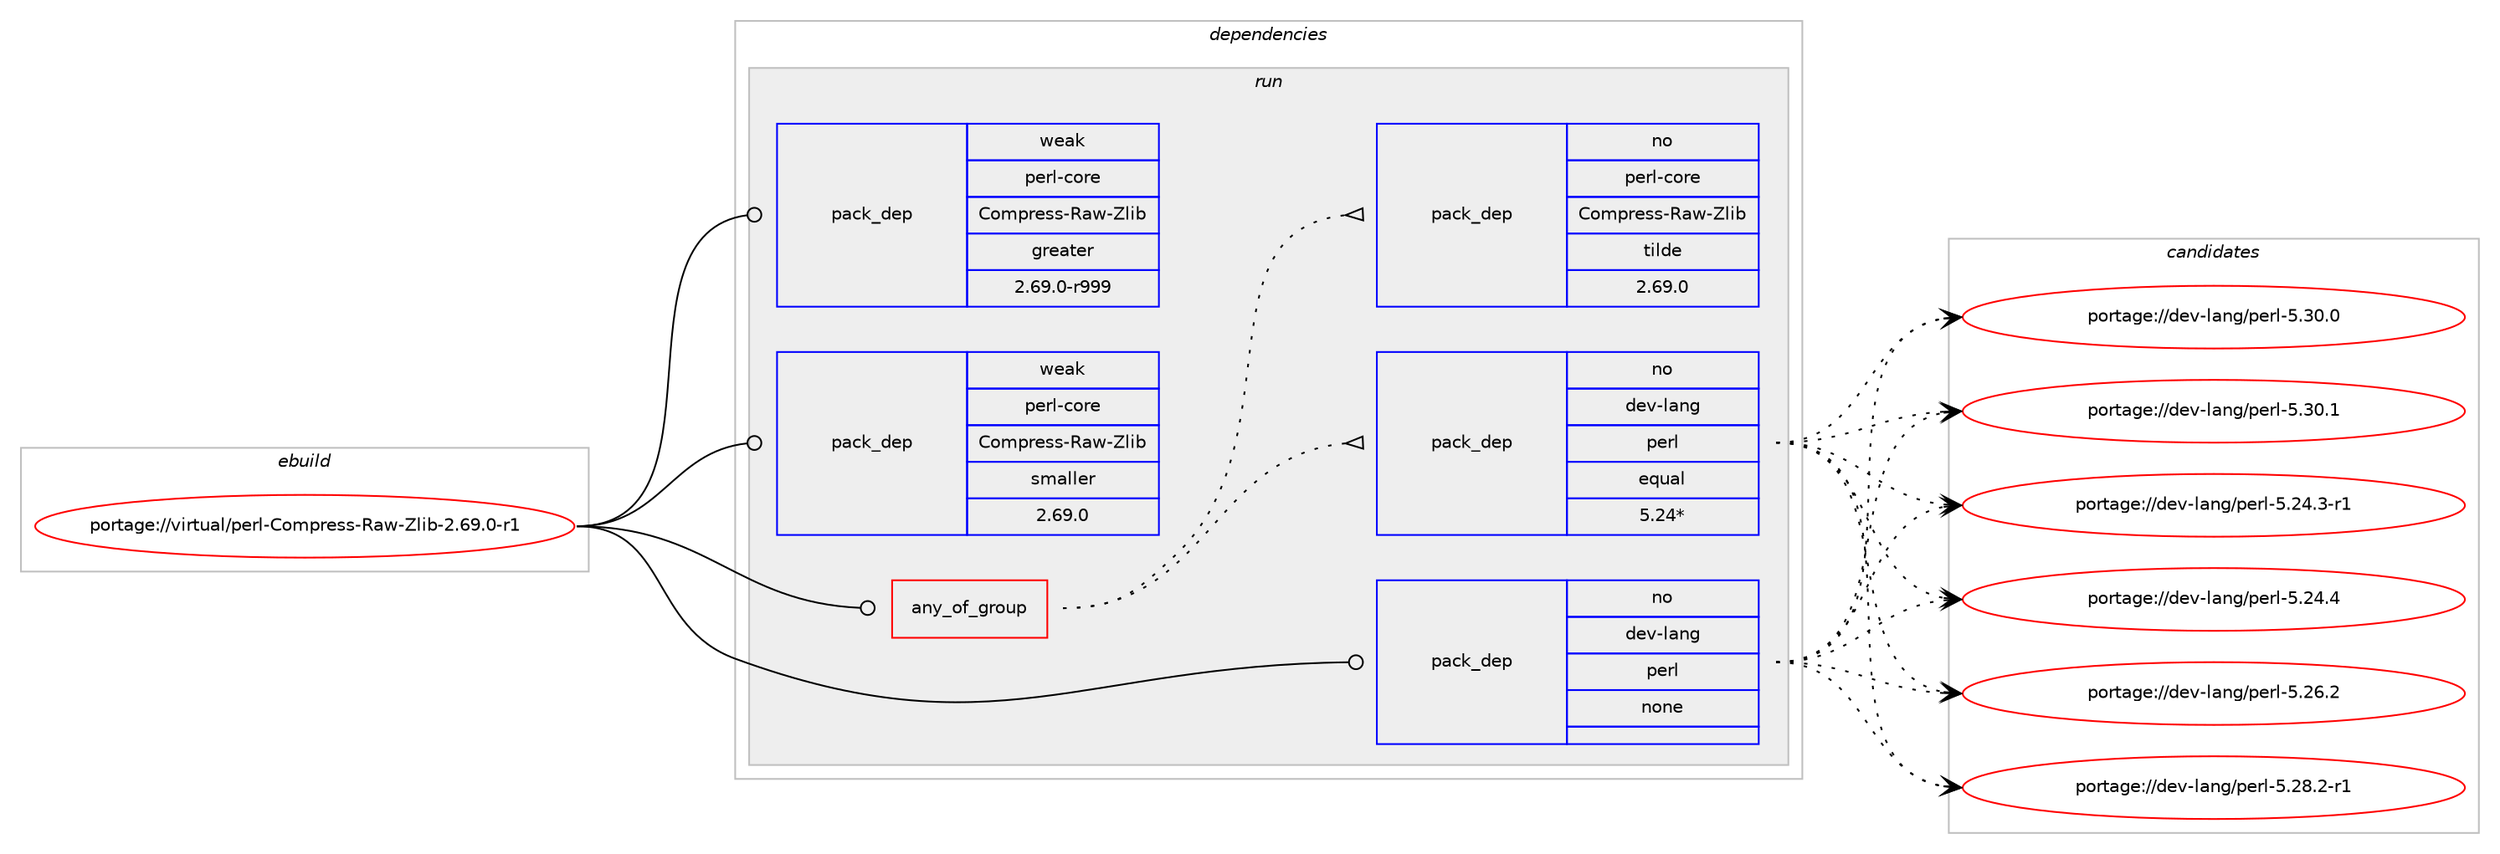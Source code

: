 digraph prolog {

# *************
# Graph options
# *************

newrank=true;
concentrate=true;
compound=true;
graph [rankdir=LR,fontname=Helvetica,fontsize=10,ranksep=1.5];#, ranksep=2.5, nodesep=0.2];
edge  [arrowhead=vee];
node  [fontname=Helvetica,fontsize=10];

# **********
# The ebuild
# **********

subgraph cluster_leftcol {
color=gray;
rank=same;
label=<<i>ebuild</i>>;
id [label="portage://virtual/perl-Compress-Raw-Zlib-2.69.0-r1", color=red, width=4, href="../virtual/perl-Compress-Raw-Zlib-2.69.0-r1.svg"];
}

# ****************
# The dependencies
# ****************

subgraph cluster_midcol {
color=gray;
label=<<i>dependencies</i>>;
subgraph cluster_compile {
fillcolor="#eeeeee";
style=filled;
label=<<i>compile</i>>;
}
subgraph cluster_compileandrun {
fillcolor="#eeeeee";
style=filled;
label=<<i>compile and run</i>>;
}
subgraph cluster_run {
fillcolor="#eeeeee";
style=filled;
label=<<i>run</i>>;
subgraph any7199 {
dependency434416 [label=<<TABLE BORDER="0" CELLBORDER="1" CELLSPACING="0" CELLPADDING="4"><TR><TD CELLPADDING="10">any_of_group</TD></TR></TABLE>>, shape=none, color=red];subgraph pack321953 {
dependency434417 [label=<<TABLE BORDER="0" CELLBORDER="1" CELLSPACING="0" CELLPADDING="4" WIDTH="220"><TR><TD ROWSPAN="6" CELLPADDING="30">pack_dep</TD></TR><TR><TD WIDTH="110">no</TD></TR><TR><TD>dev-lang</TD></TR><TR><TD>perl</TD></TR><TR><TD>equal</TD></TR><TR><TD>5.24*</TD></TR></TABLE>>, shape=none, color=blue];
}
dependency434416:e -> dependency434417:w [weight=20,style="dotted",arrowhead="oinv"];
subgraph pack321954 {
dependency434418 [label=<<TABLE BORDER="0" CELLBORDER="1" CELLSPACING="0" CELLPADDING="4" WIDTH="220"><TR><TD ROWSPAN="6" CELLPADDING="30">pack_dep</TD></TR><TR><TD WIDTH="110">no</TD></TR><TR><TD>perl-core</TD></TR><TR><TD>Compress-Raw-Zlib</TD></TR><TR><TD>tilde</TD></TR><TR><TD>2.69.0</TD></TR></TABLE>>, shape=none, color=blue];
}
dependency434416:e -> dependency434418:w [weight=20,style="dotted",arrowhead="oinv"];
}
id:e -> dependency434416:w [weight=20,style="solid",arrowhead="odot"];
subgraph pack321955 {
dependency434419 [label=<<TABLE BORDER="0" CELLBORDER="1" CELLSPACING="0" CELLPADDING="4" WIDTH="220"><TR><TD ROWSPAN="6" CELLPADDING="30">pack_dep</TD></TR><TR><TD WIDTH="110">no</TD></TR><TR><TD>dev-lang</TD></TR><TR><TD>perl</TD></TR><TR><TD>none</TD></TR><TR><TD></TD></TR></TABLE>>, shape=none, color=blue];
}
id:e -> dependency434419:w [weight=20,style="solid",arrowhead="odot"];
subgraph pack321956 {
dependency434420 [label=<<TABLE BORDER="0" CELLBORDER="1" CELLSPACING="0" CELLPADDING="4" WIDTH="220"><TR><TD ROWSPAN="6" CELLPADDING="30">pack_dep</TD></TR><TR><TD WIDTH="110">weak</TD></TR><TR><TD>perl-core</TD></TR><TR><TD>Compress-Raw-Zlib</TD></TR><TR><TD>greater</TD></TR><TR><TD>2.69.0-r999</TD></TR></TABLE>>, shape=none, color=blue];
}
id:e -> dependency434420:w [weight=20,style="solid",arrowhead="odot"];
subgraph pack321957 {
dependency434421 [label=<<TABLE BORDER="0" CELLBORDER="1" CELLSPACING="0" CELLPADDING="4" WIDTH="220"><TR><TD ROWSPAN="6" CELLPADDING="30">pack_dep</TD></TR><TR><TD WIDTH="110">weak</TD></TR><TR><TD>perl-core</TD></TR><TR><TD>Compress-Raw-Zlib</TD></TR><TR><TD>smaller</TD></TR><TR><TD>2.69.0</TD></TR></TABLE>>, shape=none, color=blue];
}
id:e -> dependency434421:w [weight=20,style="solid",arrowhead="odot"];
}
}

# **************
# The candidates
# **************

subgraph cluster_choices {
rank=same;
color=gray;
label=<<i>candidates</i>>;

subgraph choice321953 {
color=black;
nodesep=1;
choiceportage100101118451089711010347112101114108455346505246514511449 [label="portage://dev-lang/perl-5.24.3-r1", color=red, width=4,href="../dev-lang/perl-5.24.3-r1.svg"];
choiceportage10010111845108971101034711210111410845534650524652 [label="portage://dev-lang/perl-5.24.4", color=red, width=4,href="../dev-lang/perl-5.24.4.svg"];
choiceportage10010111845108971101034711210111410845534650544650 [label="portage://dev-lang/perl-5.26.2", color=red, width=4,href="../dev-lang/perl-5.26.2.svg"];
choiceportage100101118451089711010347112101114108455346505646504511449 [label="portage://dev-lang/perl-5.28.2-r1", color=red, width=4,href="../dev-lang/perl-5.28.2-r1.svg"];
choiceportage10010111845108971101034711210111410845534651484648 [label="portage://dev-lang/perl-5.30.0", color=red, width=4,href="../dev-lang/perl-5.30.0.svg"];
choiceportage10010111845108971101034711210111410845534651484649 [label="portage://dev-lang/perl-5.30.1", color=red, width=4,href="../dev-lang/perl-5.30.1.svg"];
dependency434417:e -> choiceportage100101118451089711010347112101114108455346505246514511449:w [style=dotted,weight="100"];
dependency434417:e -> choiceportage10010111845108971101034711210111410845534650524652:w [style=dotted,weight="100"];
dependency434417:e -> choiceportage10010111845108971101034711210111410845534650544650:w [style=dotted,weight="100"];
dependency434417:e -> choiceportage100101118451089711010347112101114108455346505646504511449:w [style=dotted,weight="100"];
dependency434417:e -> choiceportage10010111845108971101034711210111410845534651484648:w [style=dotted,weight="100"];
dependency434417:e -> choiceportage10010111845108971101034711210111410845534651484649:w [style=dotted,weight="100"];
}
subgraph choice321954 {
color=black;
nodesep=1;
}
subgraph choice321955 {
color=black;
nodesep=1;
choiceportage100101118451089711010347112101114108455346505246514511449 [label="portage://dev-lang/perl-5.24.3-r1", color=red, width=4,href="../dev-lang/perl-5.24.3-r1.svg"];
choiceportage10010111845108971101034711210111410845534650524652 [label="portage://dev-lang/perl-5.24.4", color=red, width=4,href="../dev-lang/perl-5.24.4.svg"];
choiceportage10010111845108971101034711210111410845534650544650 [label="portage://dev-lang/perl-5.26.2", color=red, width=4,href="../dev-lang/perl-5.26.2.svg"];
choiceportage100101118451089711010347112101114108455346505646504511449 [label="portage://dev-lang/perl-5.28.2-r1", color=red, width=4,href="../dev-lang/perl-5.28.2-r1.svg"];
choiceportage10010111845108971101034711210111410845534651484648 [label="portage://dev-lang/perl-5.30.0", color=red, width=4,href="../dev-lang/perl-5.30.0.svg"];
choiceportage10010111845108971101034711210111410845534651484649 [label="portage://dev-lang/perl-5.30.1", color=red, width=4,href="../dev-lang/perl-5.30.1.svg"];
dependency434419:e -> choiceportage100101118451089711010347112101114108455346505246514511449:w [style=dotted,weight="100"];
dependency434419:e -> choiceportage10010111845108971101034711210111410845534650524652:w [style=dotted,weight="100"];
dependency434419:e -> choiceportage10010111845108971101034711210111410845534650544650:w [style=dotted,weight="100"];
dependency434419:e -> choiceportage100101118451089711010347112101114108455346505646504511449:w [style=dotted,weight="100"];
dependency434419:e -> choiceportage10010111845108971101034711210111410845534651484648:w [style=dotted,weight="100"];
dependency434419:e -> choiceportage10010111845108971101034711210111410845534651484649:w [style=dotted,weight="100"];
}
subgraph choice321956 {
color=black;
nodesep=1;
}
subgraph choice321957 {
color=black;
nodesep=1;
}
}

}

